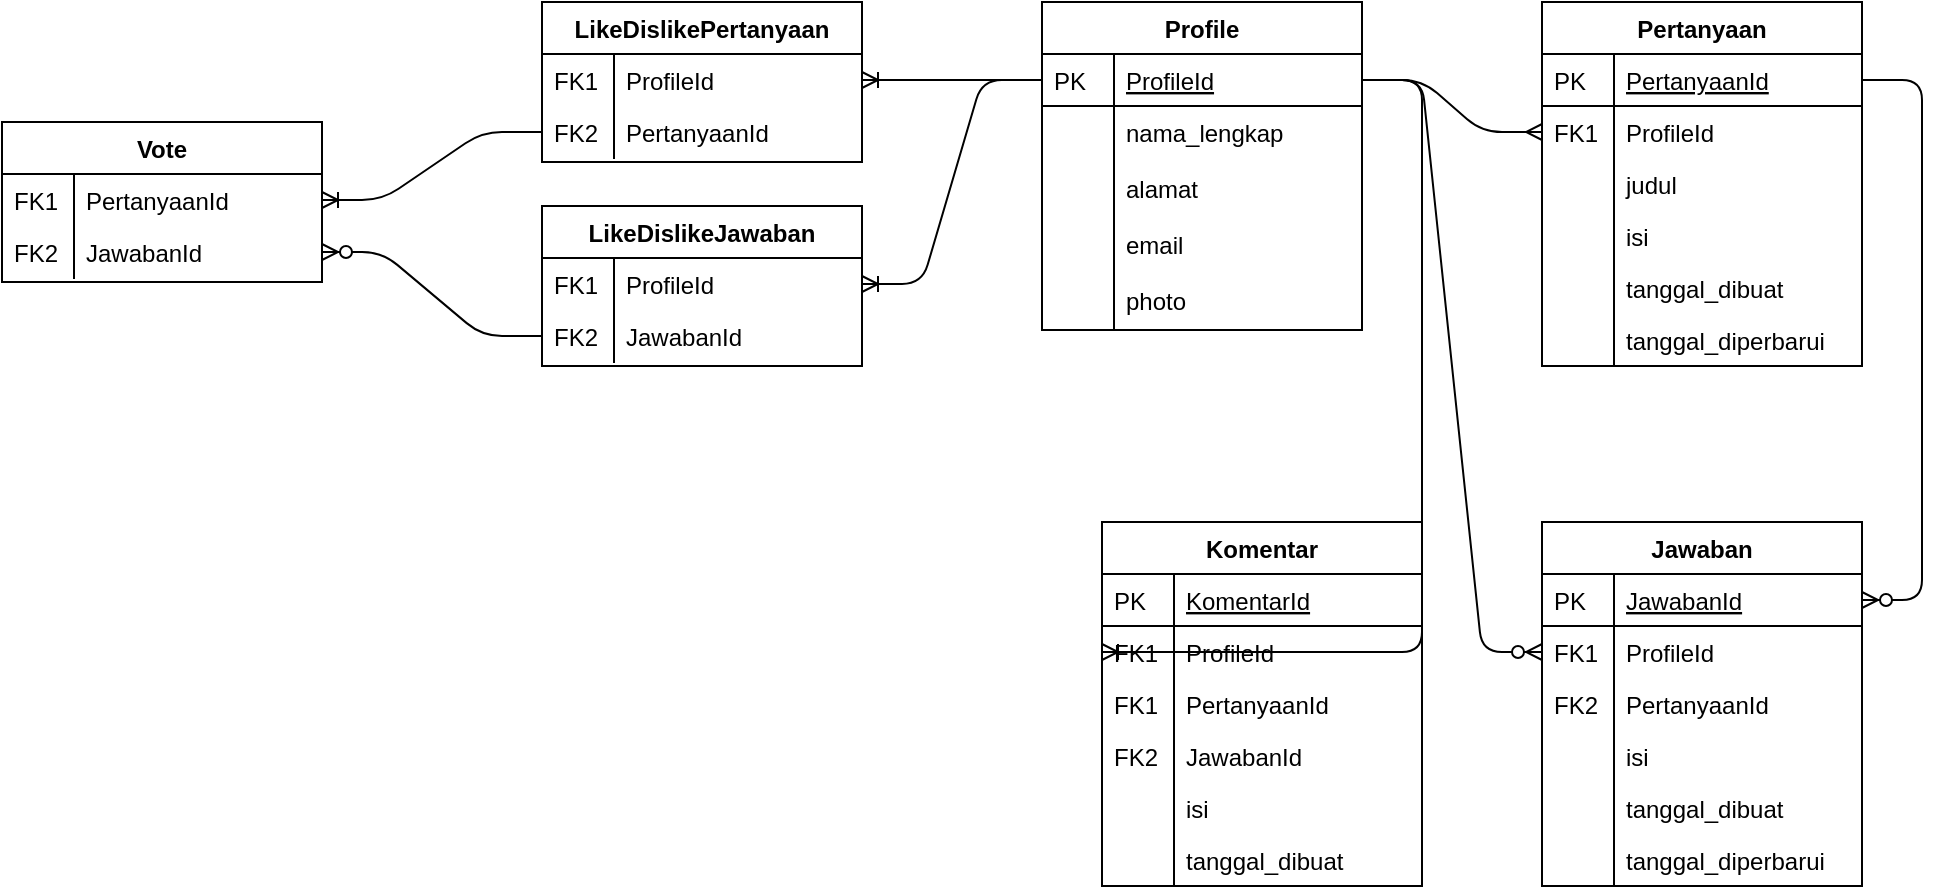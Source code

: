 <mxfile version="13.3.5" type="google"><diagram id="C5RBs43oDa-KdzZeNtuy" name="Page-1"><mxGraphModel dx="1865" dy="588" grid="1" gridSize="10" guides="1" tooltips="1" connect="1" arrows="1" fold="1" page="1" pageScale="1" pageWidth="827" pageHeight="1169" math="0" shadow="0"><root><mxCell id="WIyWlLk6GJQsqaUBKTNV-0"/><mxCell id="WIyWlLk6GJQsqaUBKTNV-1" parent="WIyWlLk6GJQsqaUBKTNV-0"/><mxCell id="zkfFHV4jXpPFQw0GAbJ--56" value="Pertanyaan" style="swimlane;fontStyle=1;childLayout=stackLayout;horizontal=1;startSize=26;horizontalStack=0;resizeParent=1;resizeLast=0;collapsible=1;marginBottom=0;rounded=0;shadow=0;strokeWidth=1;" parent="WIyWlLk6GJQsqaUBKTNV-1" vertex="1"><mxGeometry x="400" y="120" width="160" height="182" as="geometry"><mxRectangle x="260" y="80" width="160" height="26" as="alternateBounds"/></mxGeometry></mxCell><mxCell id="zkfFHV4jXpPFQw0GAbJ--57" value="PertanyaanId" style="shape=partialRectangle;top=0;left=0;right=0;bottom=1;align=left;verticalAlign=top;fillColor=none;spacingLeft=40;spacingRight=4;overflow=hidden;rotatable=0;points=[[0,0.5],[1,0.5]];portConstraint=eastwest;dropTarget=0;rounded=0;shadow=0;strokeWidth=1;fontStyle=4" parent="zkfFHV4jXpPFQw0GAbJ--56" vertex="1"><mxGeometry y="26" width="160" height="26" as="geometry"/></mxCell><mxCell id="zkfFHV4jXpPFQw0GAbJ--58" value="PK" style="shape=partialRectangle;top=0;left=0;bottom=0;fillColor=none;align=left;verticalAlign=top;spacingLeft=4;spacingRight=4;overflow=hidden;rotatable=0;points=[];portConstraint=eastwest;part=1;" parent="zkfFHV4jXpPFQw0GAbJ--57" vertex="1" connectable="0"><mxGeometry width="36" height="26" as="geometry"/></mxCell><mxCell id="zkfFHV4jXpPFQw0GAbJ--59" value="ProfileId" style="shape=partialRectangle;top=0;left=0;right=0;bottom=0;align=left;verticalAlign=top;fillColor=none;spacingLeft=40;spacingRight=4;overflow=hidden;rotatable=0;points=[[0,0.5],[1,0.5]];portConstraint=eastwest;dropTarget=0;rounded=0;shadow=0;strokeWidth=1;" parent="zkfFHV4jXpPFQw0GAbJ--56" vertex="1"><mxGeometry y="52" width="160" height="26" as="geometry"/></mxCell><mxCell id="zkfFHV4jXpPFQw0GAbJ--60" value="FK1" style="shape=partialRectangle;top=0;left=0;bottom=0;fillColor=none;align=left;verticalAlign=top;spacingLeft=4;spacingRight=4;overflow=hidden;rotatable=0;points=[];portConstraint=eastwest;part=1;" parent="zkfFHV4jXpPFQw0GAbJ--59" vertex="1" connectable="0"><mxGeometry width="36" height="26" as="geometry"/></mxCell><mxCell id="zkfFHV4jXpPFQw0GAbJ--61" value="judul" style="shape=partialRectangle;top=0;left=0;right=0;bottom=0;align=left;verticalAlign=top;fillColor=none;spacingLeft=40;spacingRight=4;overflow=hidden;rotatable=0;points=[[0,0.5],[1,0.5]];portConstraint=eastwest;dropTarget=0;rounded=0;shadow=0;strokeWidth=1;" parent="zkfFHV4jXpPFQw0GAbJ--56" vertex="1"><mxGeometry y="78" width="160" height="26" as="geometry"/></mxCell><mxCell id="zkfFHV4jXpPFQw0GAbJ--62" value="" style="shape=partialRectangle;top=0;left=0;bottom=0;fillColor=none;align=left;verticalAlign=top;spacingLeft=4;spacingRight=4;overflow=hidden;rotatable=0;points=[];portConstraint=eastwest;part=1;" parent="zkfFHV4jXpPFQw0GAbJ--61" vertex="1" connectable="0"><mxGeometry width="36" height="26" as="geometry"/></mxCell><mxCell id="UiapPPszyJTekLxDtA0q-14" value="isi" style="shape=partialRectangle;top=0;left=0;right=0;bottom=0;align=left;verticalAlign=top;fillColor=none;spacingLeft=40;spacingRight=4;overflow=hidden;rotatable=0;points=[[0,0.5],[1,0.5]];portConstraint=eastwest;dropTarget=0;rounded=0;shadow=0;strokeWidth=1;" vertex="1" parent="zkfFHV4jXpPFQw0GAbJ--56"><mxGeometry y="104" width="160" height="26" as="geometry"/></mxCell><mxCell id="UiapPPszyJTekLxDtA0q-15" value="" style="shape=partialRectangle;top=0;left=0;bottom=0;fillColor=none;align=left;verticalAlign=top;spacingLeft=4;spacingRight=4;overflow=hidden;rotatable=0;points=[];portConstraint=eastwest;part=1;" vertex="1" connectable="0" parent="UiapPPszyJTekLxDtA0q-14"><mxGeometry width="36" height="26" as="geometry"/></mxCell><mxCell id="UiapPPszyJTekLxDtA0q-8" value="tanggal_dibuat" style="shape=partialRectangle;top=0;left=0;right=0;bottom=0;align=left;verticalAlign=top;fillColor=none;spacingLeft=40;spacingRight=4;overflow=hidden;rotatable=0;points=[[0,0.5],[1,0.5]];portConstraint=eastwest;dropTarget=0;rounded=0;shadow=0;strokeWidth=1;" vertex="1" parent="zkfFHV4jXpPFQw0GAbJ--56"><mxGeometry y="130" width="160" height="26" as="geometry"/></mxCell><mxCell id="UiapPPszyJTekLxDtA0q-9" value="" style="shape=partialRectangle;top=0;left=0;bottom=0;fillColor=none;align=left;verticalAlign=top;spacingLeft=4;spacingRight=4;overflow=hidden;rotatable=0;points=[];portConstraint=eastwest;part=1;" vertex="1" connectable="0" parent="UiapPPszyJTekLxDtA0q-8"><mxGeometry width="36" height="26" as="geometry"/></mxCell><mxCell id="UiapPPszyJTekLxDtA0q-6" value="tanggal_diperbarui" style="shape=partialRectangle;top=0;left=0;right=0;bottom=0;align=left;verticalAlign=top;fillColor=none;spacingLeft=40;spacingRight=4;overflow=hidden;rotatable=0;points=[[0,0.5],[1,0.5]];portConstraint=eastwest;dropTarget=0;rounded=0;shadow=0;strokeWidth=1;" vertex="1" parent="zkfFHV4jXpPFQw0GAbJ--56"><mxGeometry y="156" width="160" height="26" as="geometry"/></mxCell><mxCell id="UiapPPszyJTekLxDtA0q-7" value="" style="shape=partialRectangle;top=0;left=0;bottom=0;fillColor=none;align=left;verticalAlign=top;spacingLeft=4;spacingRight=4;overflow=hidden;rotatable=0;points=[];portConstraint=eastwest;part=1;" vertex="1" connectable="0" parent="UiapPPszyJTekLxDtA0q-6"><mxGeometry width="36" height="26" as="geometry"/></mxCell><mxCell id="zkfFHV4jXpPFQw0GAbJ--51" value="Profile" style="swimlane;fontStyle=1;childLayout=stackLayout;horizontal=1;startSize=26;horizontalStack=0;resizeParent=1;resizeLast=0;collapsible=1;marginBottom=0;rounded=0;shadow=0;strokeWidth=1;" parent="WIyWlLk6GJQsqaUBKTNV-1" vertex="1"><mxGeometry x="150" y="120" width="160" height="164" as="geometry"><mxRectangle x="20" y="80" width="160" height="26" as="alternateBounds"/></mxGeometry></mxCell><mxCell id="zkfFHV4jXpPFQw0GAbJ--52" value="ProfileId" style="shape=partialRectangle;top=0;left=0;right=0;bottom=1;align=left;verticalAlign=top;fillColor=none;spacingLeft=40;spacingRight=4;overflow=hidden;rotatable=0;points=[[0,0.5],[1,0.5]];portConstraint=eastwest;dropTarget=0;rounded=0;shadow=0;strokeWidth=1;fontStyle=4" parent="zkfFHV4jXpPFQw0GAbJ--51" vertex="1"><mxGeometry y="26" width="160" height="26" as="geometry"/></mxCell><mxCell id="zkfFHV4jXpPFQw0GAbJ--53" value="PK" style="shape=partialRectangle;top=0;left=0;bottom=0;fillColor=none;align=left;verticalAlign=top;spacingLeft=4;spacingRight=4;overflow=hidden;rotatable=0;points=[];portConstraint=eastwest;part=1;" parent="zkfFHV4jXpPFQw0GAbJ--52" vertex="1" connectable="0"><mxGeometry width="36" height="26" as="geometry"/></mxCell><mxCell id="zkfFHV4jXpPFQw0GAbJ--54" value="nama_lengkap" style="shape=partialRectangle;top=0;left=0;right=0;bottom=0;align=left;verticalAlign=top;fillColor=none;spacingLeft=40;spacingRight=4;overflow=hidden;rotatable=0;points=[[0,0.5],[1,0.5]];portConstraint=eastwest;dropTarget=0;rounded=0;shadow=0;strokeWidth=1;" parent="zkfFHV4jXpPFQw0GAbJ--51" vertex="1"><mxGeometry y="52" width="160" height="28" as="geometry"/></mxCell><mxCell id="zkfFHV4jXpPFQw0GAbJ--55" value="" style="shape=partialRectangle;top=0;left=0;bottom=0;fillColor=none;align=left;verticalAlign=top;spacingLeft=4;spacingRight=4;overflow=hidden;rotatable=0;points=[];portConstraint=eastwest;part=1;" parent="zkfFHV4jXpPFQw0GAbJ--54" vertex="1" connectable="0"><mxGeometry width="36" height="28" as="geometry"/></mxCell><mxCell id="UiapPPszyJTekLxDtA0q-0" value="alamat" style="shape=partialRectangle;top=0;left=0;right=0;bottom=0;align=left;verticalAlign=top;fillColor=none;spacingLeft=40;spacingRight=4;overflow=hidden;rotatable=0;points=[[0,0.5],[1,0.5]];portConstraint=eastwest;dropTarget=0;rounded=0;shadow=0;strokeWidth=1;" vertex="1" parent="zkfFHV4jXpPFQw0GAbJ--51"><mxGeometry y="80" width="160" height="28" as="geometry"/></mxCell><mxCell id="UiapPPszyJTekLxDtA0q-1" value="" style="shape=partialRectangle;top=0;left=0;bottom=0;fillColor=none;align=left;verticalAlign=top;spacingLeft=4;spacingRight=4;overflow=hidden;rotatable=0;points=[];portConstraint=eastwest;part=1;" vertex="1" connectable="0" parent="UiapPPszyJTekLxDtA0q-0"><mxGeometry width="36" height="28" as="geometry"/></mxCell><mxCell id="UiapPPszyJTekLxDtA0q-2" value="email" style="shape=partialRectangle;top=0;left=0;right=0;bottom=0;align=left;verticalAlign=top;fillColor=none;spacingLeft=40;spacingRight=4;overflow=hidden;rotatable=0;points=[[0,0.5],[1,0.5]];portConstraint=eastwest;dropTarget=0;rounded=0;shadow=0;strokeWidth=1;" vertex="1" parent="zkfFHV4jXpPFQw0GAbJ--51"><mxGeometry y="108" width="160" height="28" as="geometry"/></mxCell><mxCell id="UiapPPszyJTekLxDtA0q-3" value="" style="shape=partialRectangle;top=0;left=0;bottom=0;fillColor=none;align=left;verticalAlign=top;spacingLeft=4;spacingRight=4;overflow=hidden;rotatable=0;points=[];portConstraint=eastwest;part=1;" vertex="1" connectable="0" parent="UiapPPszyJTekLxDtA0q-2"><mxGeometry width="36" height="28" as="geometry"/></mxCell><mxCell id="UiapPPszyJTekLxDtA0q-4" value="photo" style="shape=partialRectangle;top=0;left=0;right=0;bottom=0;align=left;verticalAlign=top;fillColor=none;spacingLeft=40;spacingRight=4;overflow=hidden;rotatable=0;points=[[0,0.5],[1,0.5]];portConstraint=eastwest;dropTarget=0;rounded=0;shadow=0;strokeWidth=1;" vertex="1" parent="zkfFHV4jXpPFQw0GAbJ--51"><mxGeometry y="136" width="160" height="28" as="geometry"/></mxCell><mxCell id="UiapPPszyJTekLxDtA0q-5" value="" style="shape=partialRectangle;top=0;left=0;bottom=0;fillColor=none;align=left;verticalAlign=top;spacingLeft=4;spacingRight=4;overflow=hidden;rotatable=0;points=[];portConstraint=eastwest;part=1;" vertex="1" connectable="0" parent="UiapPPszyJTekLxDtA0q-4"><mxGeometry width="36" height="28" as="geometry"/></mxCell><mxCell id="zkfFHV4jXpPFQw0GAbJ--64" value="Jawaban" style="swimlane;fontStyle=1;childLayout=stackLayout;horizontal=1;startSize=26;horizontalStack=0;resizeParent=1;resizeLast=0;collapsible=1;marginBottom=0;rounded=0;shadow=0;strokeWidth=1;" parent="WIyWlLk6GJQsqaUBKTNV-1" vertex="1"><mxGeometry x="400" y="380" width="160" height="182" as="geometry"><mxRectangle x="260" y="270" width="160" height="26" as="alternateBounds"/></mxGeometry></mxCell><mxCell id="zkfFHV4jXpPFQw0GAbJ--65" value="JawabanId" style="shape=partialRectangle;top=0;left=0;right=0;bottom=1;align=left;verticalAlign=top;fillColor=none;spacingLeft=40;spacingRight=4;overflow=hidden;rotatable=0;points=[[0,0.5],[1,0.5]];portConstraint=eastwest;dropTarget=0;rounded=0;shadow=0;strokeWidth=1;fontStyle=4" parent="zkfFHV4jXpPFQw0GAbJ--64" vertex="1"><mxGeometry y="26" width="160" height="26" as="geometry"/></mxCell><mxCell id="zkfFHV4jXpPFQw0GAbJ--66" value="PK" style="shape=partialRectangle;top=0;left=0;bottom=0;fillColor=none;align=left;verticalAlign=top;spacingLeft=4;spacingRight=4;overflow=hidden;rotatable=0;points=[];portConstraint=eastwest;part=1;" parent="zkfFHV4jXpPFQw0GAbJ--65" vertex="1" connectable="0"><mxGeometry width="36" height="26" as="geometry"/></mxCell><mxCell id="zkfFHV4jXpPFQw0GAbJ--67" value="ProfileId" style="shape=partialRectangle;top=0;left=0;right=0;bottom=0;align=left;verticalAlign=top;fillColor=none;spacingLeft=40;spacingRight=4;overflow=hidden;rotatable=0;points=[[0,0.5],[1,0.5]];portConstraint=eastwest;dropTarget=0;rounded=0;shadow=0;strokeWidth=1;" parent="zkfFHV4jXpPFQw0GAbJ--64" vertex="1"><mxGeometry y="52" width="160" height="26" as="geometry"/></mxCell><mxCell id="zkfFHV4jXpPFQw0GAbJ--68" value="FK1" style="shape=partialRectangle;top=0;left=0;bottom=0;fillColor=none;align=left;verticalAlign=top;spacingLeft=4;spacingRight=4;overflow=hidden;rotatable=0;points=[];portConstraint=eastwest;part=1;" parent="zkfFHV4jXpPFQw0GAbJ--67" vertex="1" connectable="0"><mxGeometry width="36" height="26" as="geometry"/></mxCell><mxCell id="UiapPPszyJTekLxDtA0q-16" value="PertanyaanId" style="shape=partialRectangle;top=0;left=0;right=0;bottom=0;align=left;verticalAlign=top;fillColor=none;spacingLeft=40;spacingRight=4;overflow=hidden;rotatable=0;points=[[0,0.5],[1,0.5]];portConstraint=eastwest;dropTarget=0;rounded=0;shadow=0;strokeWidth=1;" vertex="1" parent="zkfFHV4jXpPFQw0GAbJ--64"><mxGeometry y="78" width="160" height="26" as="geometry"/></mxCell><mxCell id="UiapPPszyJTekLxDtA0q-17" value="FK2" style="shape=partialRectangle;top=0;left=0;bottom=0;fillColor=none;align=left;verticalAlign=top;spacingLeft=4;spacingRight=4;overflow=hidden;rotatable=0;points=[];portConstraint=eastwest;part=1;" vertex="1" connectable="0" parent="UiapPPszyJTekLxDtA0q-16"><mxGeometry width="36" height="26" as="geometry"/></mxCell><mxCell id="zkfFHV4jXpPFQw0GAbJ--69" value="isi" style="shape=partialRectangle;top=0;left=0;right=0;bottom=0;align=left;verticalAlign=top;fillColor=none;spacingLeft=40;spacingRight=4;overflow=hidden;rotatable=0;points=[[0,0.5],[1,0.5]];portConstraint=eastwest;dropTarget=0;rounded=0;shadow=0;strokeWidth=1;" parent="zkfFHV4jXpPFQw0GAbJ--64" vertex="1"><mxGeometry y="104" width="160" height="26" as="geometry"/></mxCell><mxCell id="zkfFHV4jXpPFQw0GAbJ--70" value="" style="shape=partialRectangle;top=0;left=0;bottom=0;fillColor=none;align=left;verticalAlign=top;spacingLeft=4;spacingRight=4;overflow=hidden;rotatable=0;points=[];portConstraint=eastwest;part=1;" parent="zkfFHV4jXpPFQw0GAbJ--69" vertex="1" connectable="0"><mxGeometry width="36" height="26" as="geometry"/></mxCell><mxCell id="UiapPPszyJTekLxDtA0q-18" value="tanggal_dibuat" style="shape=partialRectangle;top=0;left=0;right=0;bottom=0;align=left;verticalAlign=top;fillColor=none;spacingLeft=40;spacingRight=4;overflow=hidden;rotatable=0;points=[[0,0.5],[1,0.5]];portConstraint=eastwest;dropTarget=0;rounded=0;shadow=0;strokeWidth=1;" vertex="1" parent="zkfFHV4jXpPFQw0GAbJ--64"><mxGeometry y="130" width="160" height="26" as="geometry"/></mxCell><mxCell id="UiapPPszyJTekLxDtA0q-19" value="" style="shape=partialRectangle;top=0;left=0;bottom=0;fillColor=none;align=left;verticalAlign=top;spacingLeft=4;spacingRight=4;overflow=hidden;rotatable=0;points=[];portConstraint=eastwest;part=1;" vertex="1" connectable="0" parent="UiapPPszyJTekLxDtA0q-18"><mxGeometry width="36" height="26" as="geometry"/></mxCell><mxCell id="UiapPPszyJTekLxDtA0q-20" value="tanggal_diperbarui" style="shape=partialRectangle;top=0;left=0;right=0;bottom=0;align=left;verticalAlign=top;fillColor=none;spacingLeft=40;spacingRight=4;overflow=hidden;rotatable=0;points=[[0,0.5],[1,0.5]];portConstraint=eastwest;dropTarget=0;rounded=0;shadow=0;strokeWidth=1;" vertex="1" parent="zkfFHV4jXpPFQw0GAbJ--64"><mxGeometry y="156" width="160" height="26" as="geometry"/></mxCell><mxCell id="UiapPPszyJTekLxDtA0q-21" value="" style="shape=partialRectangle;top=0;left=0;bottom=0;fillColor=none;align=left;verticalAlign=top;spacingLeft=4;spacingRight=4;overflow=hidden;rotatable=0;points=[];portConstraint=eastwest;part=1;" vertex="1" connectable="0" parent="UiapPPszyJTekLxDtA0q-20"><mxGeometry width="36" height="26" as="geometry"/></mxCell><mxCell id="UiapPPszyJTekLxDtA0q-22" value="Komentar" style="swimlane;fontStyle=1;childLayout=stackLayout;horizontal=1;startSize=26;horizontalStack=0;resizeParent=1;resizeLast=0;collapsible=1;marginBottom=0;rounded=0;shadow=0;strokeWidth=1;" vertex="1" parent="WIyWlLk6GJQsqaUBKTNV-1"><mxGeometry x="180" y="380" width="160" height="182" as="geometry"><mxRectangle x="260" y="270" width="160" height="26" as="alternateBounds"/></mxGeometry></mxCell><mxCell id="UiapPPszyJTekLxDtA0q-23" value="KomentarId" style="shape=partialRectangle;top=0;left=0;right=0;bottom=1;align=left;verticalAlign=top;fillColor=none;spacingLeft=40;spacingRight=4;overflow=hidden;rotatable=0;points=[[0,0.5],[1,0.5]];portConstraint=eastwest;dropTarget=0;rounded=0;shadow=0;strokeWidth=1;fontStyle=4" vertex="1" parent="UiapPPszyJTekLxDtA0q-22"><mxGeometry y="26" width="160" height="26" as="geometry"/></mxCell><mxCell id="UiapPPszyJTekLxDtA0q-24" value="PK" style="shape=partialRectangle;top=0;left=0;bottom=0;fillColor=none;align=left;verticalAlign=top;spacingLeft=4;spacingRight=4;overflow=hidden;rotatable=0;points=[];portConstraint=eastwest;part=1;" vertex="1" connectable="0" parent="UiapPPszyJTekLxDtA0q-23"><mxGeometry width="36" height="26" as="geometry"/></mxCell><mxCell id="UiapPPszyJTekLxDtA0q-37" value="ProfileId" style="shape=partialRectangle;top=0;left=0;right=0;bottom=0;align=left;verticalAlign=top;fillColor=none;spacingLeft=40;spacingRight=4;overflow=hidden;rotatable=0;points=[[0,0.5],[1,0.5]];portConstraint=eastwest;dropTarget=0;rounded=0;shadow=0;strokeWidth=1;" vertex="1" parent="UiapPPszyJTekLxDtA0q-22"><mxGeometry y="52" width="160" height="26" as="geometry"/></mxCell><mxCell id="UiapPPszyJTekLxDtA0q-38" value="FK1" style="shape=partialRectangle;top=0;left=0;bottom=0;fillColor=none;align=left;verticalAlign=top;spacingLeft=4;spacingRight=4;overflow=hidden;rotatable=0;points=[];portConstraint=eastwest;part=1;" vertex="1" connectable="0" parent="UiapPPszyJTekLxDtA0q-37"><mxGeometry width="36" height="26" as="geometry"/></mxCell><mxCell id="UiapPPszyJTekLxDtA0q-25" value="PertanyaanId" style="shape=partialRectangle;top=0;left=0;right=0;bottom=0;align=left;verticalAlign=top;fillColor=none;spacingLeft=40;spacingRight=4;overflow=hidden;rotatable=0;points=[[0,0.5],[1,0.5]];portConstraint=eastwest;dropTarget=0;rounded=0;shadow=0;strokeWidth=1;" vertex="1" parent="UiapPPszyJTekLxDtA0q-22"><mxGeometry y="78" width="160" height="26" as="geometry"/></mxCell><mxCell id="UiapPPszyJTekLxDtA0q-26" value="FK1" style="shape=partialRectangle;top=0;left=0;bottom=0;fillColor=none;align=left;verticalAlign=top;spacingLeft=4;spacingRight=4;overflow=hidden;rotatable=0;points=[];portConstraint=eastwest;part=1;" vertex="1" connectable="0" parent="UiapPPszyJTekLxDtA0q-25"><mxGeometry width="36" height="26" as="geometry"/></mxCell><mxCell id="UiapPPszyJTekLxDtA0q-27" value="JawabanId" style="shape=partialRectangle;top=0;left=0;right=0;bottom=0;align=left;verticalAlign=top;fillColor=none;spacingLeft=40;spacingRight=4;overflow=hidden;rotatable=0;points=[[0,0.5],[1,0.5]];portConstraint=eastwest;dropTarget=0;rounded=0;shadow=0;strokeWidth=1;" vertex="1" parent="UiapPPszyJTekLxDtA0q-22"><mxGeometry y="104" width="160" height="26" as="geometry"/></mxCell><mxCell id="UiapPPszyJTekLxDtA0q-28" value="FK2" style="shape=partialRectangle;top=0;left=0;bottom=0;fillColor=none;align=left;verticalAlign=top;spacingLeft=4;spacingRight=4;overflow=hidden;rotatable=0;points=[];portConstraint=eastwest;part=1;" vertex="1" connectable="0" parent="UiapPPszyJTekLxDtA0q-27"><mxGeometry width="36" height="26" as="geometry"/></mxCell><mxCell id="UiapPPszyJTekLxDtA0q-29" value="isi" style="shape=partialRectangle;top=0;left=0;right=0;bottom=0;align=left;verticalAlign=top;fillColor=none;spacingLeft=40;spacingRight=4;overflow=hidden;rotatable=0;points=[[0,0.5],[1,0.5]];portConstraint=eastwest;dropTarget=0;rounded=0;shadow=0;strokeWidth=1;" vertex="1" parent="UiapPPszyJTekLxDtA0q-22"><mxGeometry y="130" width="160" height="26" as="geometry"/></mxCell><mxCell id="UiapPPszyJTekLxDtA0q-30" value="" style="shape=partialRectangle;top=0;left=0;bottom=0;fillColor=none;align=left;verticalAlign=top;spacingLeft=4;spacingRight=4;overflow=hidden;rotatable=0;points=[];portConstraint=eastwest;part=1;" vertex="1" connectable="0" parent="UiapPPszyJTekLxDtA0q-29"><mxGeometry width="36" height="26" as="geometry"/></mxCell><mxCell id="UiapPPszyJTekLxDtA0q-31" value="tanggal_dibuat" style="shape=partialRectangle;top=0;left=0;right=0;bottom=0;align=left;verticalAlign=top;fillColor=none;spacingLeft=40;spacingRight=4;overflow=hidden;rotatable=0;points=[[0,0.5],[1,0.5]];portConstraint=eastwest;dropTarget=0;rounded=0;shadow=0;strokeWidth=1;" vertex="1" parent="UiapPPszyJTekLxDtA0q-22"><mxGeometry y="156" width="160" height="26" as="geometry"/></mxCell><mxCell id="UiapPPszyJTekLxDtA0q-32" value="" style="shape=partialRectangle;top=0;left=0;bottom=0;fillColor=none;align=left;verticalAlign=top;spacingLeft=4;spacingRight=4;overflow=hidden;rotatable=0;points=[];portConstraint=eastwest;part=1;" vertex="1" connectable="0" parent="UiapPPszyJTekLxDtA0q-31"><mxGeometry width="36" height="26" as="geometry"/></mxCell><mxCell id="UiapPPszyJTekLxDtA0q-39" value="" style="edgeStyle=entityRelationEdgeStyle;fontSize=12;html=1;endArrow=ERoneToMany;entryX=0;entryY=0.5;entryDx=0;entryDy=0;" edge="1" parent="WIyWlLk6GJQsqaUBKTNV-1" source="zkfFHV4jXpPFQw0GAbJ--52" target="UiapPPszyJTekLxDtA0q-37"><mxGeometry width="100" height="100" relative="1" as="geometry"><mxPoint x="190" y="495" as="sourcePoint"/><mxPoint x="290" y="395" as="targetPoint"/></mxGeometry></mxCell><mxCell id="UiapPPszyJTekLxDtA0q-40" value="" style="edgeStyle=entityRelationEdgeStyle;fontSize=12;html=1;endArrow=ERzeroToMany;endFill=1;" edge="1" parent="WIyWlLk6GJQsqaUBKTNV-1" source="zkfFHV4jXpPFQw0GAbJ--57" target="zkfFHV4jXpPFQw0GAbJ--65"><mxGeometry width="100" height="100" relative="1" as="geometry"><mxPoint x="360" y="450" as="sourcePoint"/><mxPoint x="460" y="350" as="targetPoint"/></mxGeometry></mxCell><mxCell id="UiapPPszyJTekLxDtA0q-41" value="" style="edgeStyle=entityRelationEdgeStyle;fontSize=12;html=1;endArrow=ERmany;" edge="1" parent="WIyWlLk6GJQsqaUBKTNV-1" source="zkfFHV4jXpPFQw0GAbJ--52" target="zkfFHV4jXpPFQw0GAbJ--59"><mxGeometry width="100" height="100" relative="1" as="geometry"><mxPoint x="360" y="450" as="sourcePoint"/><mxPoint x="460" y="350" as="targetPoint"/></mxGeometry></mxCell><mxCell id="UiapPPszyJTekLxDtA0q-42" value="" style="edgeStyle=entityRelationEdgeStyle;fontSize=12;html=1;endArrow=ERzeroToMany;endFill=1;exitX=1;exitY=0.5;exitDx=0;exitDy=0;" edge="1" parent="WIyWlLk6GJQsqaUBKTNV-1" source="zkfFHV4jXpPFQw0GAbJ--52" target="zkfFHV4jXpPFQw0GAbJ--67"><mxGeometry width="100" height="100" relative="1" as="geometry"><mxPoint x="360" y="450" as="sourcePoint"/><mxPoint x="460" y="350" as="targetPoint"/></mxGeometry></mxCell><mxCell id="UiapPPszyJTekLxDtA0q-67" value="" style="edgeStyle=entityRelationEdgeStyle;fontSize=12;html=1;endArrow=ERoneToMany;" edge="1" parent="WIyWlLk6GJQsqaUBKTNV-1" source="UiapPPszyJTekLxDtA0q-59" target="UiapPPszyJTekLxDtA0q-62"><mxGeometry width="100" height="100" relative="1" as="geometry"><mxPoint x="60" y="450" as="sourcePoint"/><mxPoint x="160" y="350" as="targetPoint"/></mxGeometry></mxCell><mxCell id="UiapPPszyJTekLxDtA0q-68" value="" style="edgeStyle=entityRelationEdgeStyle;fontSize=12;html=1;endArrow=ERoneToMany;" edge="1" parent="WIyWlLk6GJQsqaUBKTNV-1" source="zkfFHV4jXpPFQw0GAbJ--52" target="UiapPPszyJTekLxDtA0q-46"><mxGeometry width="100" height="100" relative="1" as="geometry"><mxPoint x="-90" y="240" as="sourcePoint"/><mxPoint x="10" y="140" as="targetPoint"/></mxGeometry></mxCell><mxCell id="UiapPPszyJTekLxDtA0q-69" value="" style="edgeStyle=entityRelationEdgeStyle;fontSize=12;html=1;endArrow=ERoneToMany;" edge="1" parent="WIyWlLk6GJQsqaUBKTNV-1" source="zkfFHV4jXpPFQw0GAbJ--52" target="UiapPPszyJTekLxDtA0q-57"><mxGeometry width="100" height="100" relative="1" as="geometry"><mxPoint x="60" y="450" as="sourcePoint"/><mxPoint x="160" y="350" as="targetPoint"/></mxGeometry></mxCell><mxCell id="UiapPPszyJTekLxDtA0q-56" value="LikeDislikePertanyaan" style="swimlane;fontStyle=1;childLayout=stackLayout;horizontal=1;startSize=26;horizontalStack=0;resizeParent=1;resizeLast=0;collapsible=1;marginBottom=0;rounded=0;shadow=0;strokeWidth=1;" vertex="1" parent="WIyWlLk6GJQsqaUBKTNV-1"><mxGeometry x="-100" y="120" width="160" height="80" as="geometry"><mxRectangle x="260" y="270" width="160" height="26" as="alternateBounds"/></mxGeometry></mxCell><mxCell id="UiapPPszyJTekLxDtA0q-57" value="ProfileId" style="shape=partialRectangle;top=0;left=0;right=0;bottom=0;align=left;verticalAlign=top;fillColor=none;spacingLeft=40;spacingRight=4;overflow=hidden;rotatable=0;points=[[0,0.5],[1,0.5]];portConstraint=eastwest;dropTarget=0;rounded=0;shadow=0;strokeWidth=1;" vertex="1" parent="UiapPPszyJTekLxDtA0q-56"><mxGeometry y="26" width="160" height="26" as="geometry"/></mxCell><mxCell id="UiapPPszyJTekLxDtA0q-58" value="FK1" style="shape=partialRectangle;top=0;left=0;bottom=0;fillColor=none;align=left;verticalAlign=top;spacingLeft=4;spacingRight=4;overflow=hidden;rotatable=0;points=[];portConstraint=eastwest;part=1;" vertex="1" connectable="0" parent="UiapPPszyJTekLxDtA0q-57"><mxGeometry width="36" height="26" as="geometry"/></mxCell><mxCell id="UiapPPszyJTekLxDtA0q-59" value="PertanyaanId" style="shape=partialRectangle;top=0;left=0;right=0;bottom=0;align=left;verticalAlign=top;fillColor=none;spacingLeft=40;spacingRight=4;overflow=hidden;rotatable=0;points=[[0,0.5],[1,0.5]];portConstraint=eastwest;dropTarget=0;rounded=0;shadow=0;strokeWidth=1;" vertex="1" parent="UiapPPszyJTekLxDtA0q-56"><mxGeometry y="52" width="160" height="26" as="geometry"/></mxCell><mxCell id="UiapPPszyJTekLxDtA0q-60" value="FK2" style="shape=partialRectangle;top=0;left=0;bottom=0;fillColor=none;align=left;verticalAlign=top;spacingLeft=4;spacingRight=4;overflow=hidden;rotatable=0;points=[];portConstraint=eastwest;part=1;" vertex="1" connectable="0" parent="UiapPPszyJTekLxDtA0q-59"><mxGeometry width="36" height="26" as="geometry"/></mxCell><mxCell id="UiapPPszyJTekLxDtA0q-43" value="LikeDislikeJawaban" style="swimlane;fontStyle=1;childLayout=stackLayout;horizontal=1;startSize=26;horizontalStack=0;resizeParent=1;resizeLast=0;collapsible=1;marginBottom=0;rounded=0;shadow=0;strokeWidth=1;" vertex="1" parent="WIyWlLk6GJQsqaUBKTNV-1"><mxGeometry x="-100" y="222" width="160" height="80" as="geometry"><mxRectangle x="260" y="270" width="160" height="26" as="alternateBounds"/></mxGeometry></mxCell><mxCell id="UiapPPszyJTekLxDtA0q-46" value="ProfileId" style="shape=partialRectangle;top=0;left=0;right=0;bottom=0;align=left;verticalAlign=top;fillColor=none;spacingLeft=40;spacingRight=4;overflow=hidden;rotatable=0;points=[[0,0.5],[1,0.5]];portConstraint=eastwest;dropTarget=0;rounded=0;shadow=0;strokeWidth=1;" vertex="1" parent="UiapPPszyJTekLxDtA0q-43"><mxGeometry y="26" width="160" height="26" as="geometry"/></mxCell><mxCell id="UiapPPszyJTekLxDtA0q-47" value="FK1" style="shape=partialRectangle;top=0;left=0;bottom=0;fillColor=none;align=left;verticalAlign=top;spacingLeft=4;spacingRight=4;overflow=hidden;rotatable=0;points=[];portConstraint=eastwest;part=1;" vertex="1" connectable="0" parent="UiapPPszyJTekLxDtA0q-46"><mxGeometry width="36" height="26" as="geometry"/></mxCell><mxCell id="UiapPPszyJTekLxDtA0q-50" value="JawabanId" style="shape=partialRectangle;top=0;left=0;right=0;bottom=0;align=left;verticalAlign=top;fillColor=none;spacingLeft=40;spacingRight=4;overflow=hidden;rotatable=0;points=[[0,0.5],[1,0.5]];portConstraint=eastwest;dropTarget=0;rounded=0;shadow=0;strokeWidth=1;" vertex="1" parent="UiapPPszyJTekLxDtA0q-43"><mxGeometry y="52" width="160" height="26" as="geometry"/></mxCell><mxCell id="UiapPPszyJTekLxDtA0q-51" value="FK2" style="shape=partialRectangle;top=0;left=0;bottom=0;fillColor=none;align=left;verticalAlign=top;spacingLeft=4;spacingRight=4;overflow=hidden;rotatable=0;points=[];portConstraint=eastwest;part=1;" vertex="1" connectable="0" parent="UiapPPszyJTekLxDtA0q-50"><mxGeometry width="36" height="26" as="geometry"/></mxCell><mxCell id="UiapPPszyJTekLxDtA0q-71" value="" style="edgeStyle=entityRelationEdgeStyle;fontSize=12;html=1;endArrow=ERzeroToMany;endFill=1;" edge="1" parent="WIyWlLk6GJQsqaUBKTNV-1" source="UiapPPszyJTekLxDtA0q-50" target="UiapPPszyJTekLxDtA0q-64"><mxGeometry width="100" height="100" relative="1" as="geometry"><mxPoint x="-350" y="400" as="sourcePoint"/><mxPoint x="160" y="350" as="targetPoint"/></mxGeometry></mxCell><mxCell id="UiapPPszyJTekLxDtA0q-61" value="Vote" style="swimlane;fontStyle=1;childLayout=stackLayout;horizontal=1;startSize=26;horizontalStack=0;resizeParent=1;resizeLast=0;collapsible=1;marginBottom=0;rounded=0;shadow=0;strokeWidth=1;" vertex="1" parent="WIyWlLk6GJQsqaUBKTNV-1"><mxGeometry x="-370" y="180" width="160" height="80" as="geometry"><mxRectangle x="260" y="270" width="160" height="26" as="alternateBounds"/></mxGeometry></mxCell><mxCell id="UiapPPszyJTekLxDtA0q-62" value="PertanyaanId" style="shape=partialRectangle;top=0;left=0;right=0;bottom=0;align=left;verticalAlign=top;fillColor=none;spacingLeft=40;spacingRight=4;overflow=hidden;rotatable=0;points=[[0,0.5],[1,0.5]];portConstraint=eastwest;dropTarget=0;rounded=0;shadow=0;strokeWidth=1;" vertex="1" parent="UiapPPszyJTekLxDtA0q-61"><mxGeometry y="26" width="160" height="26" as="geometry"/></mxCell><mxCell id="UiapPPszyJTekLxDtA0q-63" value="FK1" style="shape=partialRectangle;top=0;left=0;bottom=0;fillColor=none;align=left;verticalAlign=top;spacingLeft=4;spacingRight=4;overflow=hidden;rotatable=0;points=[];portConstraint=eastwest;part=1;" vertex="1" connectable="0" parent="UiapPPszyJTekLxDtA0q-62"><mxGeometry width="36" height="26" as="geometry"/></mxCell><mxCell id="UiapPPszyJTekLxDtA0q-64" value="JawabanId" style="shape=partialRectangle;top=0;left=0;right=0;bottom=0;align=left;verticalAlign=top;fillColor=none;spacingLeft=40;spacingRight=4;overflow=hidden;rotatable=0;points=[[0,0.5],[1,0.5]];portConstraint=eastwest;dropTarget=0;rounded=0;shadow=0;strokeWidth=1;" vertex="1" parent="UiapPPszyJTekLxDtA0q-61"><mxGeometry y="52" width="160" height="26" as="geometry"/></mxCell><mxCell id="UiapPPszyJTekLxDtA0q-65" value="FK2" style="shape=partialRectangle;top=0;left=0;bottom=0;fillColor=none;align=left;verticalAlign=top;spacingLeft=4;spacingRight=4;overflow=hidden;rotatable=0;points=[];portConstraint=eastwest;part=1;" vertex="1" connectable="0" parent="UiapPPszyJTekLxDtA0q-64"><mxGeometry width="36" height="26" as="geometry"/></mxCell></root></mxGraphModel></diagram></mxfile>